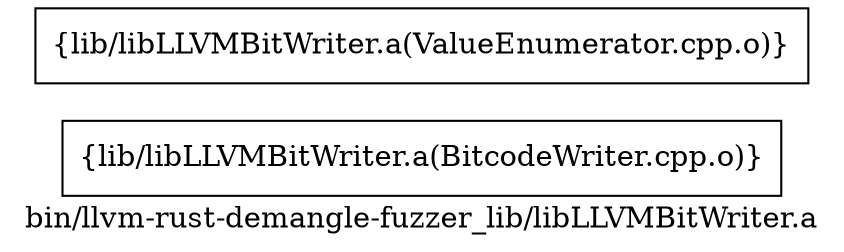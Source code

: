 digraph "bin/llvm-rust-demangle-fuzzer_lib/libLLVMBitWriter.a" {
	label="bin/llvm-rust-demangle-fuzzer_lib/libLLVMBitWriter.a";
	rankdir=LR;

	Node0x55e5f78af818 [shape=record,shape=box,group=0,label="{lib/libLLVMBitWriter.a(BitcodeWriter.cpp.o)}"];
	Node0x55e5f78adfb8 [shape=record,shape=box,group=0,label="{lib/libLLVMBitWriter.a(ValueEnumerator.cpp.o)}"];
}

